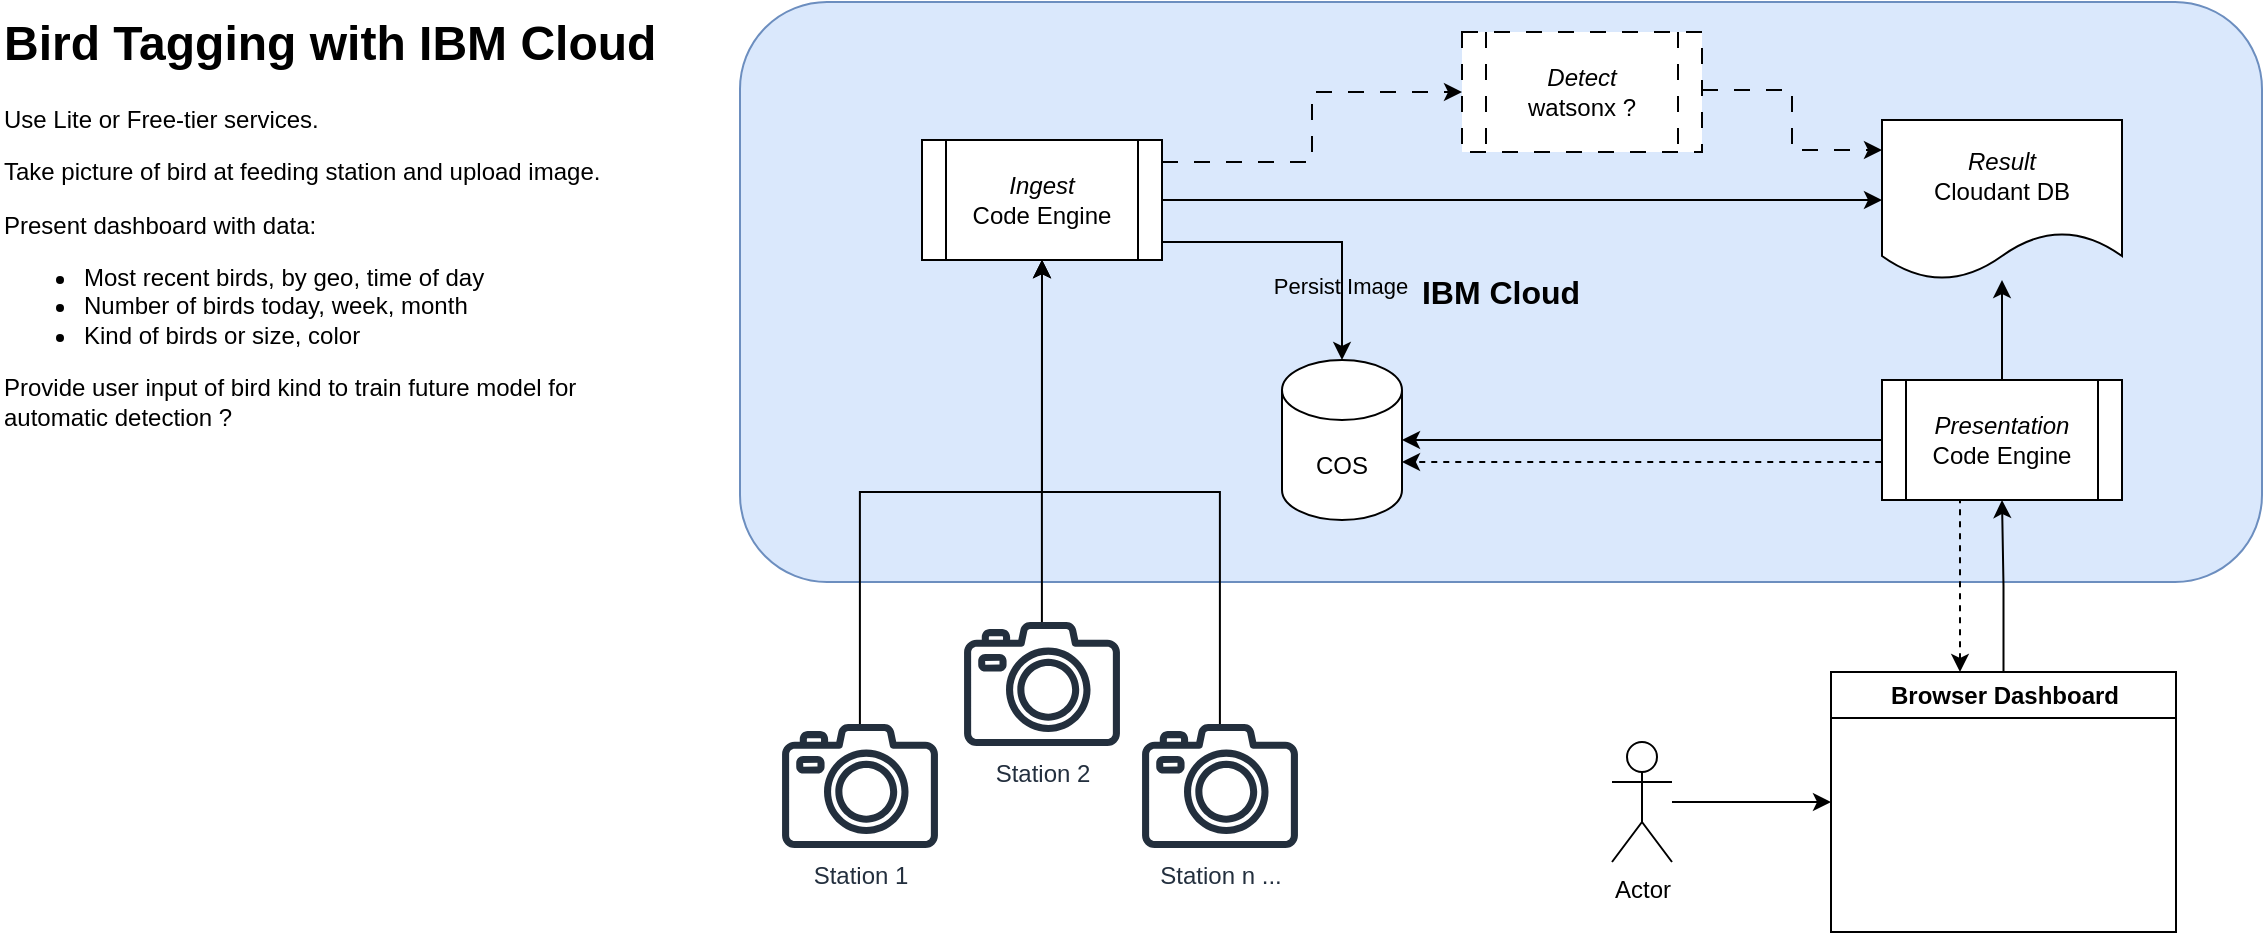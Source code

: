 <mxfile version="26.0.9">
  <diagram name="Page-1" id="Q8GbGfSfuZjNKzfDX2Cj">
    <mxGraphModel dx="1413" dy="1021" grid="1" gridSize="10" guides="1" tooltips="1" connect="1" arrows="1" fold="1" page="1" pageScale="1" pageWidth="1169" pageHeight="827" math="0" shadow="0">
      <root>
        <mxCell id="0" />
        <mxCell id="1" parent="0" />
        <mxCell id="XgvVe0AozkowDUR7AYfe-30" value="&lt;font style=&quot;font-size: 16px;&quot;&gt;&lt;b&gt;IBM Cloud&lt;/b&gt;&lt;/font&gt;" style="rounded=1;whiteSpace=wrap;html=1;fillColor=#dae8fc;strokeColor=#6c8ebf;" parent="1" vertex="1">
          <mxGeometry x="400" y="40" width="761" height="290" as="geometry" />
        </mxCell>
        <mxCell id="XgvVe0AozkowDUR7AYfe-7" style="edgeStyle=orthogonalEdgeStyle;rounded=0;orthogonalLoop=1;jettySize=auto;html=1;" parent="1" source="XgvVe0AozkowDUR7AYfe-1" target="XgvVe0AozkowDUR7AYfe-6" edge="1">
          <mxGeometry relative="1" as="geometry" />
        </mxCell>
        <mxCell id="XgvVe0AozkowDUR7AYfe-1" value="Station 2" style="sketch=0;outlineConnect=0;fontColor=#232F3E;gradientColor=none;fillColor=#232F3D;strokeColor=none;dashed=0;verticalLabelPosition=bottom;verticalAlign=top;align=center;html=1;fontSize=12;fontStyle=0;aspect=fixed;pointerEvents=1;shape=mxgraph.aws4.camera2;" parent="1" vertex="1">
          <mxGeometry x="512" y="350" width="78" height="62" as="geometry" />
        </mxCell>
        <mxCell id="XgvVe0AozkowDUR7AYfe-10" style="edgeStyle=orthogonalEdgeStyle;rounded=0;orthogonalLoop=1;jettySize=auto;html=1;dashed=1;dashPattern=8 8;" parent="1" edge="1">
          <mxGeometry relative="1" as="geometry">
            <mxPoint x="881" y="84" as="sourcePoint" />
            <mxPoint x="971" y="114" as="targetPoint" />
            <Array as="points">
              <mxPoint x="926" y="84" />
              <mxPoint x="926" y="114" />
            </Array>
          </mxGeometry>
        </mxCell>
        <mxCell id="XgvVe0AozkowDUR7AYfe-2" value="&lt;i&gt;Detect&lt;/i&gt;&lt;div&gt;watsonx ?&lt;/div&gt;" style="shape=process;whiteSpace=wrap;html=1;backgroundOutline=1;dashed=1;dashPattern=8 8;" parent="1" vertex="1">
          <mxGeometry x="761" y="55" width="120" height="60" as="geometry" />
        </mxCell>
        <mxCell id="XgvVe0AozkowDUR7AYfe-3" value="COS" style="shape=cylinder3;whiteSpace=wrap;html=1;boundedLbl=1;backgroundOutline=1;size=15;" parent="1" vertex="1">
          <mxGeometry x="671" y="219" width="60" height="80" as="geometry" />
        </mxCell>
        <mxCell id="XgvVe0AozkowDUR7AYfe-5" value="&lt;div&gt;&lt;i&gt;Result&lt;/i&gt;&lt;/div&gt;Cloudant&amp;nbsp;&lt;span style=&quot;background-color: transparent; color: light-dark(rgb(0, 0, 0), rgb(255, 255, 255));&quot;&gt;DB&lt;/span&gt;" style="shape=document;whiteSpace=wrap;html=1;boundedLbl=1;" parent="1" vertex="1">
          <mxGeometry x="971" y="99" width="120" height="80" as="geometry" />
        </mxCell>
        <mxCell id="XgvVe0AozkowDUR7AYfe-8" style="edgeStyle=orthogonalEdgeStyle;rounded=0;orthogonalLoop=1;jettySize=auto;html=1;" parent="1" source="XgvVe0AozkowDUR7AYfe-6" target="XgvVe0AozkowDUR7AYfe-3" edge="1">
          <mxGeometry relative="1" as="geometry">
            <Array as="points">
              <mxPoint x="701" y="160" />
            </Array>
          </mxGeometry>
        </mxCell>
        <mxCell id="XgvVe0AozkowDUR7AYfe-20" value="Persist Image" style="edgeLabel;html=1;align=center;verticalAlign=middle;resizable=0;points=[];labelBackgroundColor=none;" parent="XgvVe0AozkowDUR7AYfe-8" vertex="1" connectable="0">
          <mxGeometry x="0.494" y="-1" relative="1" as="geometry">
            <mxPoint as="offset" />
          </mxGeometry>
        </mxCell>
        <mxCell id="OGYgt_izWe5zIGRI5KPA-4" style="edgeStyle=orthogonalEdgeStyle;rounded=0;orthogonalLoop=1;jettySize=auto;html=1;" edge="1" parent="1" source="XgvVe0AozkowDUR7AYfe-6" target="XgvVe0AozkowDUR7AYfe-5">
          <mxGeometry relative="1" as="geometry" />
        </mxCell>
        <mxCell id="OGYgt_izWe5zIGRI5KPA-5" style="edgeStyle=orthogonalEdgeStyle;rounded=0;orthogonalLoop=1;jettySize=auto;html=1;dashed=1;dashPattern=8 8;" edge="1" parent="1" source="XgvVe0AozkowDUR7AYfe-6" target="XgvVe0AozkowDUR7AYfe-2">
          <mxGeometry relative="1" as="geometry">
            <Array as="points">
              <mxPoint x="686" y="120" />
              <mxPoint x="686" y="85" />
            </Array>
          </mxGeometry>
        </mxCell>
        <mxCell id="XgvVe0AozkowDUR7AYfe-6" value="&lt;i&gt;Ingest&lt;/i&gt;&lt;div&gt;Code Engine&lt;/div&gt;" style="shape=process;whiteSpace=wrap;html=1;backgroundOutline=1;" parent="1" vertex="1">
          <mxGeometry x="491" y="109" width="120" height="60" as="geometry" />
        </mxCell>
        <mxCell id="XgvVe0AozkowDUR7AYfe-18" style="edgeStyle=orthogonalEdgeStyle;rounded=0;orthogonalLoop=1;jettySize=auto;html=1;" parent="1" source="XgvVe0AozkowDUR7AYfe-12" target="XgvVe0AozkowDUR7AYfe-13" edge="1">
          <mxGeometry relative="1" as="geometry" />
        </mxCell>
        <mxCell id="XgvVe0AozkowDUR7AYfe-12" value="Actor" style="shape=umlActor;verticalLabelPosition=bottom;verticalAlign=top;html=1;outlineConnect=0;" parent="1" vertex="1">
          <mxGeometry x="836" y="410" width="30" height="60" as="geometry" />
        </mxCell>
        <mxCell id="XgvVe0AozkowDUR7AYfe-19" style="edgeStyle=orthogonalEdgeStyle;rounded=0;orthogonalLoop=1;jettySize=auto;html=1;" parent="1" source="XgvVe0AozkowDUR7AYfe-13" target="XgvVe0AozkowDUR7AYfe-15" edge="1">
          <mxGeometry relative="1" as="geometry" />
        </mxCell>
        <mxCell id="XgvVe0AozkowDUR7AYfe-27" style="edgeStyle=orthogonalEdgeStyle;rounded=0;orthogonalLoop=1;jettySize=auto;html=1;dashed=1;startArrow=classic;startFill=1;" parent="1" source="XgvVe0AozkowDUR7AYfe-13" target="XgvVe0AozkowDUR7AYfe-3" edge="1">
          <mxGeometry relative="1" as="geometry">
            <Array as="points">
              <mxPoint x="1010" y="270" />
              <mxPoint x="701" y="270" />
            </Array>
          </mxGeometry>
        </mxCell>
        <mxCell id="XgvVe0AozkowDUR7AYfe-13" value="Browser Dashboard" style="swimlane;whiteSpace=wrap;html=1;" parent="1" vertex="1">
          <mxGeometry x="945.5" y="375" width="172.5" height="130" as="geometry" />
        </mxCell>
        <mxCell id="XgvVe0AozkowDUR7AYfe-16" style="edgeStyle=orthogonalEdgeStyle;rounded=0;orthogonalLoop=1;jettySize=auto;html=1;" parent="1" source="XgvVe0AozkowDUR7AYfe-15" target="XgvVe0AozkowDUR7AYfe-5" edge="1">
          <mxGeometry relative="1" as="geometry" />
        </mxCell>
        <mxCell id="XgvVe0AozkowDUR7AYfe-17" style="edgeStyle=orthogonalEdgeStyle;rounded=0;orthogonalLoop=1;jettySize=auto;html=1;" parent="1" source="XgvVe0AozkowDUR7AYfe-15" target="XgvVe0AozkowDUR7AYfe-3" edge="1">
          <mxGeometry relative="1" as="geometry" />
        </mxCell>
        <mxCell id="XgvVe0AozkowDUR7AYfe-15" value="&lt;i&gt;Presentation&lt;/i&gt;&lt;div&gt;Code Engine&lt;/div&gt;" style="shape=process;whiteSpace=wrap;html=1;backgroundOutline=1;" parent="1" vertex="1">
          <mxGeometry x="971" y="229" width="120" height="60" as="geometry" />
        </mxCell>
        <mxCell id="XgvVe0AozkowDUR7AYfe-21" value="&lt;h1 style=&quot;margin-top: 0px;&quot;&gt;Bird Tagging with IBM Cloud&lt;/h1&gt;&lt;p&gt;&lt;span style=&quot;background-color: transparent; color: light-dark(rgb(0, 0, 0), rgb(255, 255, 255));&quot;&gt;Use Lite or Free-tier services.&lt;/span&gt;&lt;/p&gt;&lt;p&gt;&lt;span style=&quot;background-color: transparent; color: light-dark(rgb(0, 0, 0), rgb(255, 255, 255));&quot;&gt;Take picture of bird at feeding station and upload image.&lt;/span&gt;&lt;/p&gt;&lt;p&gt;&lt;span style=&quot;background-color: transparent; color: light-dark(rgb(0, 0, 0), rgb(255, 255, 255));&quot;&gt;Present dashboard with data:&lt;/span&gt;&lt;br&gt;&lt;/p&gt;&lt;p&gt;&lt;/p&gt;&lt;ul&gt;&lt;li&gt;Most recent birds, by geo, time of day&lt;/li&gt;&lt;li&gt;Number of birds today, week, month&lt;/li&gt;&lt;li&gt;Kind of birds or size, color&amp;nbsp;&lt;/li&gt;&lt;/ul&gt;Provide user input of bird kind to train future model for automatic detection ?&lt;p&gt;&lt;/p&gt;" style="text;html=1;whiteSpace=wrap;overflow=hidden;rounded=0;" parent="1" vertex="1">
          <mxGeometry x="30" y="40" width="340" height="270" as="geometry" />
        </mxCell>
        <mxCell id="XgvVe0AozkowDUR7AYfe-26" style="edgeStyle=orthogonalEdgeStyle;rounded=0;orthogonalLoop=1;jettySize=auto;html=1;" parent="1" source="XgvVe0AozkowDUR7AYfe-23" target="XgvVe0AozkowDUR7AYfe-6" edge="1">
          <mxGeometry relative="1" as="geometry" />
        </mxCell>
        <mxCell id="XgvVe0AozkowDUR7AYfe-23" value="Station n ..." style="sketch=0;outlineConnect=0;fontColor=#232F3E;gradientColor=none;fillColor=#232F3D;strokeColor=none;dashed=0;verticalLabelPosition=bottom;verticalAlign=top;align=center;html=1;fontSize=12;fontStyle=0;aspect=fixed;pointerEvents=1;shape=mxgraph.aws4.camera2;" parent="1" vertex="1">
          <mxGeometry x="601" y="401" width="78" height="62" as="geometry" />
        </mxCell>
        <mxCell id="XgvVe0AozkowDUR7AYfe-25" style="edgeStyle=orthogonalEdgeStyle;rounded=0;orthogonalLoop=1;jettySize=auto;html=1;" parent="1" source="XgvVe0AozkowDUR7AYfe-24" target="XgvVe0AozkowDUR7AYfe-6" edge="1">
          <mxGeometry relative="1" as="geometry" />
        </mxCell>
        <mxCell id="XgvVe0AozkowDUR7AYfe-24" value="Station 1" style="sketch=0;outlineConnect=0;fontColor=#232F3E;gradientColor=none;fillColor=#232F3D;strokeColor=none;dashed=0;verticalLabelPosition=bottom;verticalAlign=top;align=center;html=1;fontSize=12;fontStyle=0;aspect=fixed;pointerEvents=1;shape=mxgraph.aws4.camera2;" parent="1" vertex="1">
          <mxGeometry x="421" y="401" width="78" height="62" as="geometry" />
        </mxCell>
      </root>
    </mxGraphModel>
  </diagram>
</mxfile>
